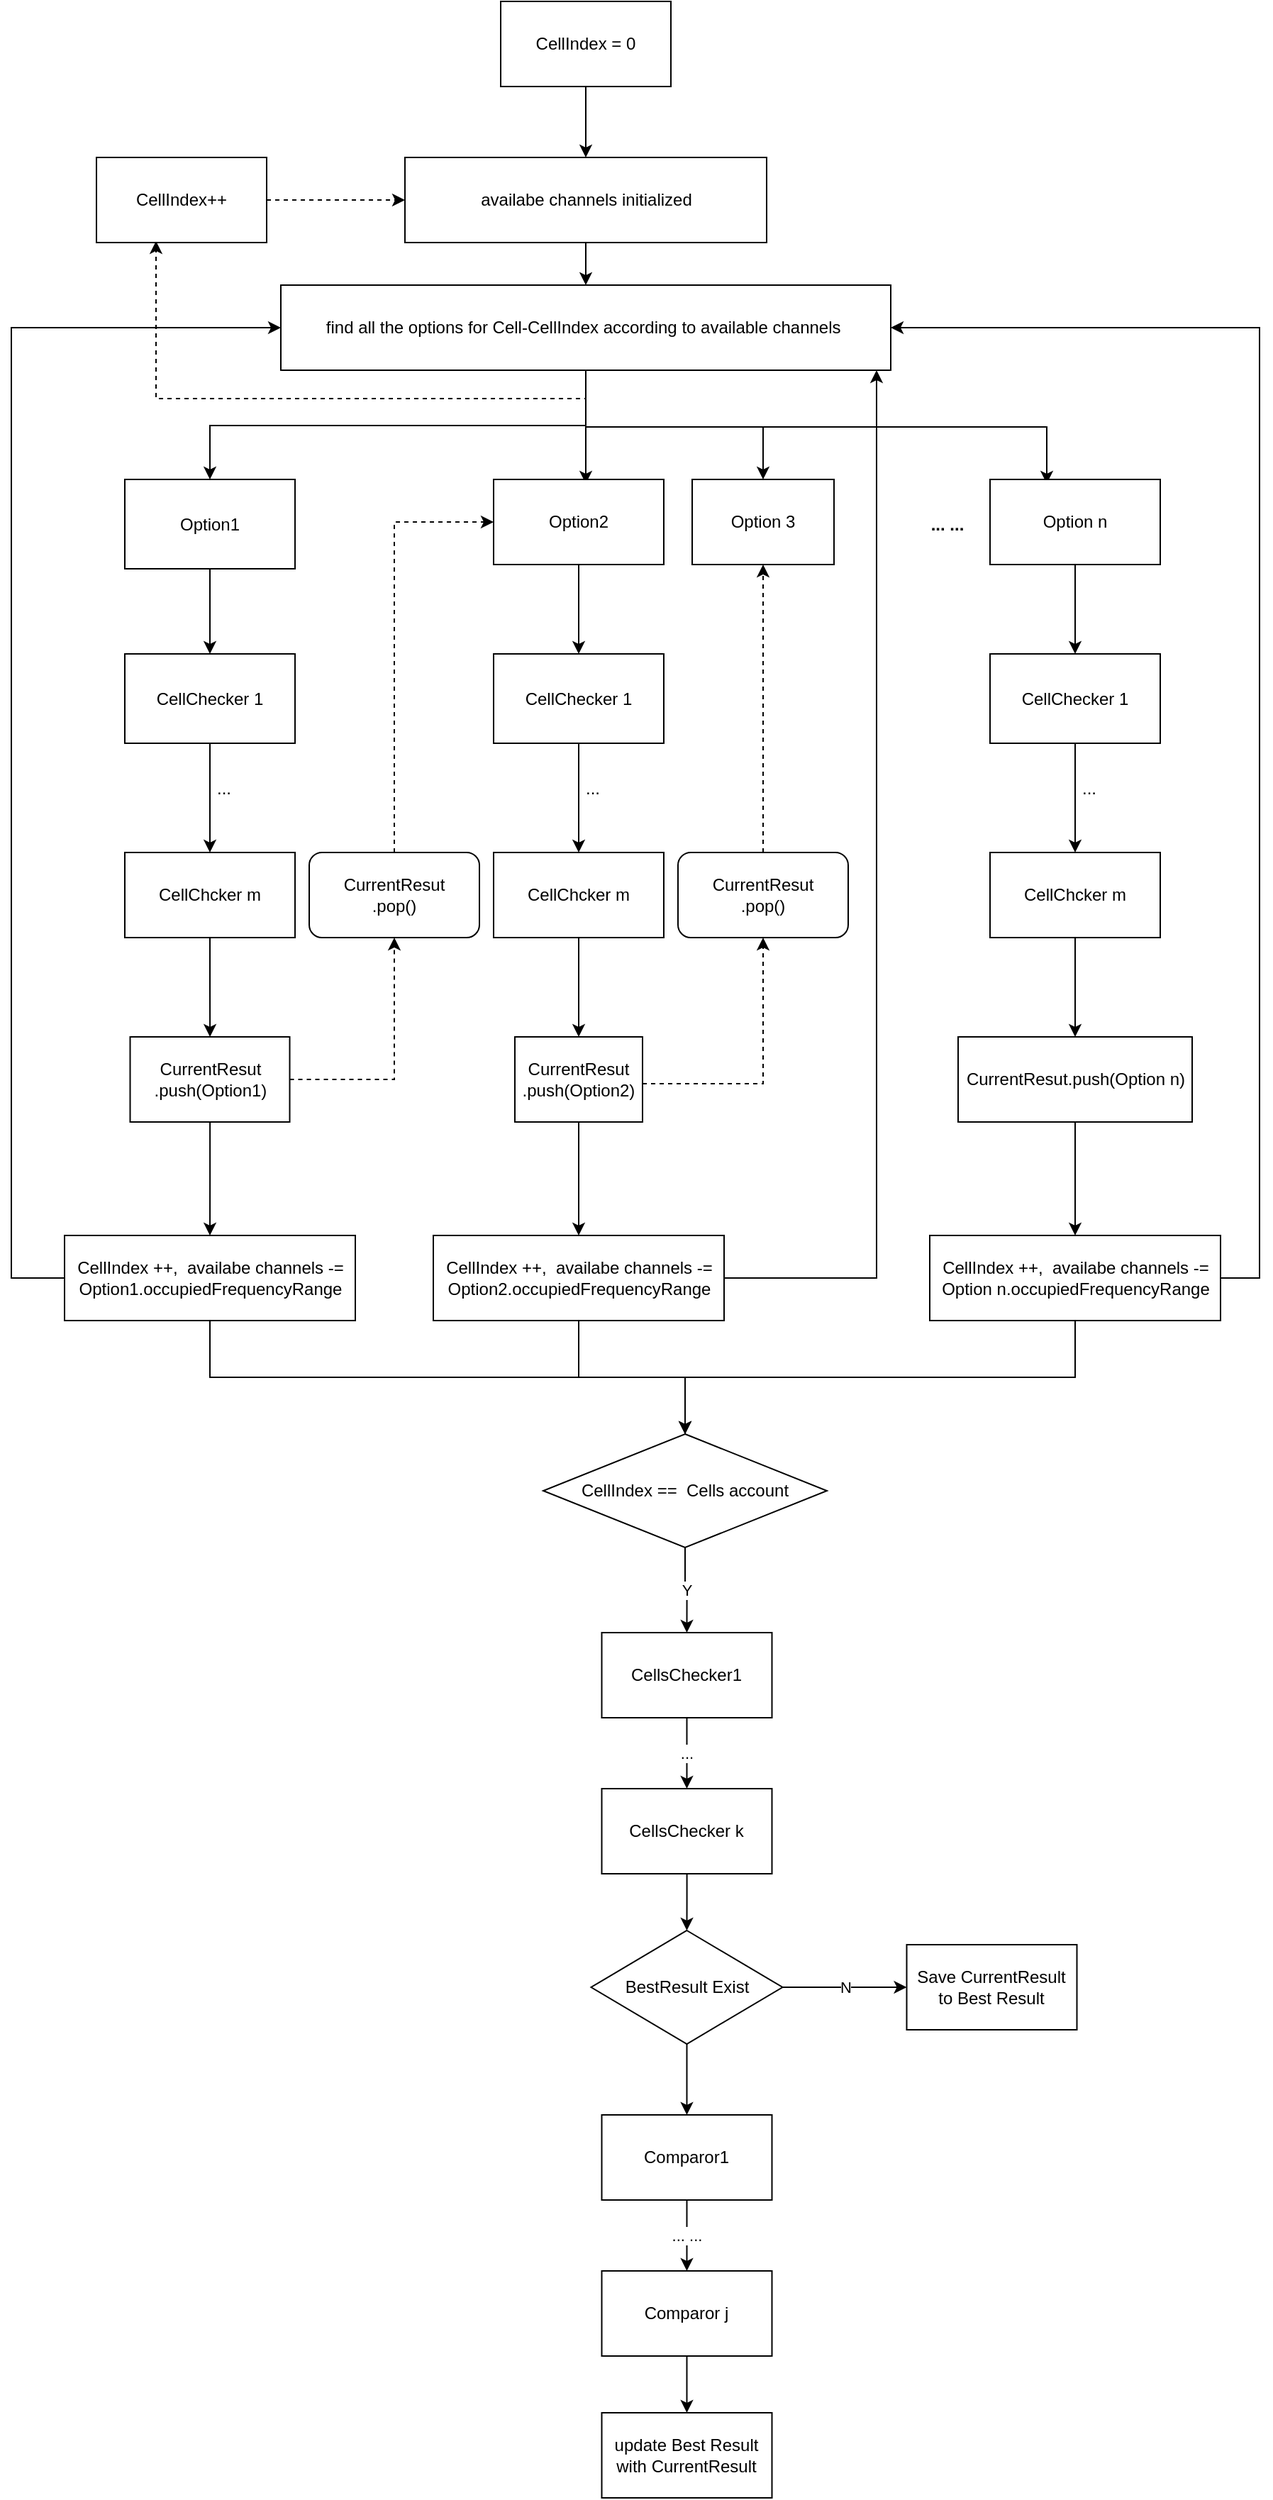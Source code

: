 <mxfile version="20.0.1" type="github">
  <diagram id="_SZhGakAwVNu_JaTL4R5" name="Page-1">
    <mxGraphModel dx="1422" dy="762" grid="1" gridSize="10" guides="1" tooltips="1" connect="1" arrows="1" fold="1" page="1" pageScale="1" pageWidth="1169" pageHeight="1654" math="0" shadow="0">
      <root>
        <mxCell id="0" />
        <mxCell id="1" parent="0" />
        <mxCell id="PlKWQWVCTSvgzW_VSYNQ-3" value="" style="edgeStyle=orthogonalEdgeStyle;rounded=0;orthogonalLoop=1;jettySize=auto;html=1;" edge="1" parent="1" source="PlKWQWVCTSvgzW_VSYNQ-1" target="PlKWQWVCTSvgzW_VSYNQ-2">
          <mxGeometry relative="1" as="geometry" />
        </mxCell>
        <mxCell id="PlKWQWVCTSvgzW_VSYNQ-1" value="&amp;nbsp;availabe channels initialized&amp;nbsp;" style="rounded=0;whiteSpace=wrap;html=1;" vertex="1" parent="1">
          <mxGeometry x="397.5" y="140" width="255" height="60" as="geometry" />
        </mxCell>
        <mxCell id="PlKWQWVCTSvgzW_VSYNQ-8" style="edgeStyle=orthogonalEdgeStyle;rounded=0;orthogonalLoop=1;jettySize=auto;html=1;" edge="1" parent="1" source="PlKWQWVCTSvgzW_VSYNQ-2">
          <mxGeometry relative="1" as="geometry">
            <mxPoint x="525" y="370" as="targetPoint" />
          </mxGeometry>
        </mxCell>
        <mxCell id="PlKWQWVCTSvgzW_VSYNQ-12" style="edgeStyle=orthogonalEdgeStyle;rounded=0;orthogonalLoop=1;jettySize=auto;html=1;" edge="1" parent="1" source="PlKWQWVCTSvgzW_VSYNQ-2">
          <mxGeometry relative="1" as="geometry">
            <mxPoint x="850" y="370" as="targetPoint" />
            <Array as="points">
              <mxPoint x="525" y="330" />
              <mxPoint x="850" y="330" />
            </Array>
          </mxGeometry>
        </mxCell>
        <mxCell id="PlKWQWVCTSvgzW_VSYNQ-93" style="edgeStyle=orthogonalEdgeStyle;rounded=0;orthogonalLoop=1;jettySize=auto;html=1;entryX=0.35;entryY=0.983;entryDx=0;entryDy=0;entryPerimeter=0;dashed=1;" edge="1" parent="1" source="PlKWQWVCTSvgzW_VSYNQ-2" target="PlKWQWVCTSvgzW_VSYNQ-91">
          <mxGeometry relative="1" as="geometry">
            <Array as="points">
              <mxPoint x="525" y="310" />
              <mxPoint x="222" y="310" />
            </Array>
          </mxGeometry>
        </mxCell>
        <mxCell id="PlKWQWVCTSvgzW_VSYNQ-97" style="edgeStyle=orthogonalEdgeStyle;rounded=0;orthogonalLoop=1;jettySize=auto;html=1;" edge="1" parent="1" source="PlKWQWVCTSvgzW_VSYNQ-2" target="PlKWQWVCTSvgzW_VSYNQ-4">
          <mxGeometry relative="1" as="geometry">
            <Array as="points">
              <mxPoint x="525" y="329" />
              <mxPoint x="260" y="329" />
            </Array>
          </mxGeometry>
        </mxCell>
        <mxCell id="PlKWQWVCTSvgzW_VSYNQ-2" value="find all the options for Cell-CellIndex according to available channels&amp;nbsp;" style="whiteSpace=wrap;html=1;rounded=0;" vertex="1" parent="1">
          <mxGeometry x="310" y="230" width="430" height="60" as="geometry" />
        </mxCell>
        <mxCell id="PlKWQWVCTSvgzW_VSYNQ-16" value="" style="edgeStyle=orthogonalEdgeStyle;rounded=0;orthogonalLoop=1;jettySize=auto;html=1;" edge="1" parent="1" source="PlKWQWVCTSvgzW_VSYNQ-4" target="PlKWQWVCTSvgzW_VSYNQ-15">
          <mxGeometry relative="1" as="geometry" />
        </mxCell>
        <mxCell id="PlKWQWVCTSvgzW_VSYNQ-4" value="Option1" style="whiteSpace=wrap;html=1;rounded=0;" vertex="1" parent="1">
          <mxGeometry x="200" y="367" width="120" height="63" as="geometry" />
        </mxCell>
        <mxCell id="PlKWQWVCTSvgzW_VSYNQ-35" style="edgeStyle=orthogonalEdgeStyle;rounded=0;orthogonalLoop=1;jettySize=auto;html=1;entryX=0.5;entryY=0;entryDx=0;entryDy=0;" edge="1" parent="1" source="PlKWQWVCTSvgzW_VSYNQ-9" target="PlKWQWVCTSvgzW_VSYNQ-28">
          <mxGeometry relative="1" as="geometry" />
        </mxCell>
        <mxCell id="PlKWQWVCTSvgzW_VSYNQ-9" value="Option2" style="whiteSpace=wrap;html=1;rounded=0;" vertex="1" parent="1">
          <mxGeometry x="460" y="367" width="120" height="60" as="geometry" />
        </mxCell>
        <mxCell id="PlKWQWVCTSvgzW_VSYNQ-44" style="edgeStyle=orthogonalEdgeStyle;rounded=0;orthogonalLoop=1;jettySize=auto;html=1;entryX=0.5;entryY=0;entryDx=0;entryDy=0;" edge="1" parent="1" source="PlKWQWVCTSvgzW_VSYNQ-13" target="PlKWQWVCTSvgzW_VSYNQ-37">
          <mxGeometry relative="1" as="geometry" />
        </mxCell>
        <mxCell id="PlKWQWVCTSvgzW_VSYNQ-13" value="Option n" style="rounded=0;whiteSpace=wrap;html=1;" vertex="1" parent="1">
          <mxGeometry x="810" y="367" width="120" height="60" as="geometry" />
        </mxCell>
        <mxCell id="PlKWQWVCTSvgzW_VSYNQ-14" value="&lt;b&gt;... ...&lt;/b&gt;" style="text;html=1;strokeColor=none;fillColor=none;align=center;verticalAlign=middle;whiteSpace=wrap;rounded=0;" vertex="1" parent="1">
          <mxGeometry x="750" y="383.5" width="60" height="30" as="geometry" />
        </mxCell>
        <mxCell id="PlKWQWVCTSvgzW_VSYNQ-18" value="" style="edgeStyle=orthogonalEdgeStyle;rounded=0;orthogonalLoop=1;jettySize=auto;html=1;" edge="1" parent="1" source="PlKWQWVCTSvgzW_VSYNQ-15" target="PlKWQWVCTSvgzW_VSYNQ-17">
          <mxGeometry relative="1" as="geometry" />
        </mxCell>
        <mxCell id="PlKWQWVCTSvgzW_VSYNQ-15" value="CellChecker 1" style="whiteSpace=wrap;html=1;rounded=0;" vertex="1" parent="1">
          <mxGeometry x="200" y="490" width="120" height="63" as="geometry" />
        </mxCell>
        <mxCell id="PlKWQWVCTSvgzW_VSYNQ-21" value="" style="edgeStyle=orthogonalEdgeStyle;rounded=0;orthogonalLoop=1;jettySize=auto;html=1;" edge="1" parent="1" source="PlKWQWVCTSvgzW_VSYNQ-17" target="PlKWQWVCTSvgzW_VSYNQ-20">
          <mxGeometry relative="1" as="geometry" />
        </mxCell>
        <mxCell id="PlKWQWVCTSvgzW_VSYNQ-17" value="CellChcker m" style="whiteSpace=wrap;html=1;rounded=0;" vertex="1" parent="1">
          <mxGeometry x="200" y="630" width="120" height="60" as="geometry" />
        </mxCell>
        <mxCell id="PlKWQWVCTSvgzW_VSYNQ-19" value="..." style="text;html=1;strokeColor=none;fillColor=none;align=center;verticalAlign=middle;whiteSpace=wrap;rounded=0;" vertex="1" parent="1">
          <mxGeometry x="240" y="570" width="60" height="30" as="geometry" />
        </mxCell>
        <mxCell id="PlKWQWVCTSvgzW_VSYNQ-23" value="" style="edgeStyle=orthogonalEdgeStyle;rounded=0;orthogonalLoop=1;jettySize=auto;html=1;" edge="1" parent="1" source="PlKWQWVCTSvgzW_VSYNQ-20" target="PlKWQWVCTSvgzW_VSYNQ-22">
          <mxGeometry relative="1" as="geometry" />
        </mxCell>
        <mxCell id="PlKWQWVCTSvgzW_VSYNQ-20" value="CurrentResut&lt;br&gt;.push(Option1)" style="whiteSpace=wrap;html=1;rounded=0;" vertex="1" parent="1">
          <mxGeometry x="203.75" y="760" width="112.5" height="60" as="geometry" />
        </mxCell>
        <mxCell id="PlKWQWVCTSvgzW_VSYNQ-24" style="edgeStyle=orthogonalEdgeStyle;rounded=0;orthogonalLoop=1;jettySize=auto;html=1;entryX=0;entryY=0.5;entryDx=0;entryDy=0;" edge="1" parent="1" source="PlKWQWVCTSvgzW_VSYNQ-22" target="PlKWQWVCTSvgzW_VSYNQ-2">
          <mxGeometry relative="1" as="geometry">
            <mxPoint x="170" y="260" as="targetPoint" />
            <Array as="points">
              <mxPoint x="120" y="930" />
              <mxPoint x="120" y="260" />
            </Array>
          </mxGeometry>
        </mxCell>
        <mxCell id="PlKWQWVCTSvgzW_VSYNQ-68" style="edgeStyle=orthogonalEdgeStyle;rounded=0;orthogonalLoop=1;jettySize=auto;html=1;entryX=0.5;entryY=0;entryDx=0;entryDy=0;" edge="1" parent="1" source="PlKWQWVCTSvgzW_VSYNQ-22" target="PlKWQWVCTSvgzW_VSYNQ-46">
          <mxGeometry relative="1" as="geometry">
            <Array as="points">
              <mxPoint x="260" y="1000" />
              <mxPoint x="595" y="1000" />
            </Array>
          </mxGeometry>
        </mxCell>
        <mxCell id="PlKWQWVCTSvgzW_VSYNQ-76" style="edgeStyle=orthogonalEdgeStyle;rounded=0;orthogonalLoop=1;jettySize=auto;html=1;entryX=0.5;entryY=1;entryDx=0;entryDy=0;dashed=1;exitX=1;exitY=0.5;exitDx=0;exitDy=0;" edge="1" parent="1" source="PlKWQWVCTSvgzW_VSYNQ-20" target="PlKWQWVCTSvgzW_VSYNQ-77">
          <mxGeometry relative="1" as="geometry">
            <mxPoint x="390" y="710" as="targetPoint" />
            <Array as="points">
              <mxPoint x="390" y="790" />
            </Array>
          </mxGeometry>
        </mxCell>
        <mxCell id="PlKWQWVCTSvgzW_VSYNQ-22" value="&lt;span style=&quot;&quot;&gt;CellIndex ++,&amp;nbsp;&amp;nbsp;&lt;/span&gt;availabe channels -= Option1.occupiedFrequencyRange" style="whiteSpace=wrap;html=1;rounded=0;" vertex="1" parent="1">
          <mxGeometry x="157.5" y="900" width="205" height="60" as="geometry" />
        </mxCell>
        <mxCell id="PlKWQWVCTSvgzW_VSYNQ-27" value="" style="edgeStyle=orthogonalEdgeStyle;rounded=0;orthogonalLoop=1;jettySize=auto;html=1;" edge="1" parent="1" source="PlKWQWVCTSvgzW_VSYNQ-28" target="PlKWQWVCTSvgzW_VSYNQ-30">
          <mxGeometry relative="1" as="geometry" />
        </mxCell>
        <mxCell id="PlKWQWVCTSvgzW_VSYNQ-28" value="CellChecker 1" style="whiteSpace=wrap;html=1;rounded=0;" vertex="1" parent="1">
          <mxGeometry x="460" y="490" width="120" height="63" as="geometry" />
        </mxCell>
        <mxCell id="PlKWQWVCTSvgzW_VSYNQ-29" value="" style="edgeStyle=orthogonalEdgeStyle;rounded=0;orthogonalLoop=1;jettySize=auto;html=1;" edge="1" parent="1" source="PlKWQWVCTSvgzW_VSYNQ-30" target="PlKWQWVCTSvgzW_VSYNQ-33">
          <mxGeometry relative="1" as="geometry" />
        </mxCell>
        <mxCell id="PlKWQWVCTSvgzW_VSYNQ-30" value="CellChcker m" style="whiteSpace=wrap;html=1;rounded=0;" vertex="1" parent="1">
          <mxGeometry x="460" y="630" width="120" height="60" as="geometry" />
        </mxCell>
        <mxCell id="PlKWQWVCTSvgzW_VSYNQ-31" value="..." style="text;html=1;strokeColor=none;fillColor=none;align=center;verticalAlign=middle;whiteSpace=wrap;rounded=0;" vertex="1" parent="1">
          <mxGeometry x="500" y="570" width="60" height="30" as="geometry" />
        </mxCell>
        <mxCell id="PlKWQWVCTSvgzW_VSYNQ-32" value="" style="edgeStyle=orthogonalEdgeStyle;rounded=0;orthogonalLoop=1;jettySize=auto;html=1;" edge="1" parent="1" source="PlKWQWVCTSvgzW_VSYNQ-33" target="PlKWQWVCTSvgzW_VSYNQ-34">
          <mxGeometry relative="1" as="geometry" />
        </mxCell>
        <mxCell id="PlKWQWVCTSvgzW_VSYNQ-33" value="CurrentResut&lt;br&gt;.push(Option2)" style="whiteSpace=wrap;html=1;rounded=0;" vertex="1" parent="1">
          <mxGeometry x="475" y="760" width="90" height="60" as="geometry" />
        </mxCell>
        <mxCell id="PlKWQWVCTSvgzW_VSYNQ-70" style="edgeStyle=orthogonalEdgeStyle;rounded=0;orthogonalLoop=1;jettySize=auto;html=1;entryX=0.5;entryY=0;entryDx=0;entryDy=0;" edge="1" parent="1" source="PlKWQWVCTSvgzW_VSYNQ-34" target="PlKWQWVCTSvgzW_VSYNQ-46">
          <mxGeometry relative="1" as="geometry" />
        </mxCell>
        <mxCell id="PlKWQWVCTSvgzW_VSYNQ-72" style="edgeStyle=orthogonalEdgeStyle;rounded=0;orthogonalLoop=1;jettySize=auto;html=1;exitX=1;exitY=0.5;exitDx=0;exitDy=0;" edge="1" parent="1" source="PlKWQWVCTSvgzW_VSYNQ-34">
          <mxGeometry relative="1" as="geometry">
            <mxPoint x="730" y="290" as="targetPoint" />
            <Array as="points">
              <mxPoint x="730" y="930" />
            </Array>
          </mxGeometry>
        </mxCell>
        <mxCell id="PlKWQWVCTSvgzW_VSYNQ-34" value="&lt;span style=&quot;&quot;&gt;CellIndex ++,&amp;nbsp;&amp;nbsp;&lt;/span&gt;availabe channels -= Option2.occupiedFrequencyRange" style="whiteSpace=wrap;html=1;rounded=0;" vertex="1" parent="1">
          <mxGeometry x="417.5" y="900" width="205" height="60" as="geometry" />
        </mxCell>
        <mxCell id="PlKWQWVCTSvgzW_VSYNQ-36" value="" style="edgeStyle=orthogonalEdgeStyle;rounded=0;orthogonalLoop=1;jettySize=auto;html=1;" edge="1" parent="1" source="PlKWQWVCTSvgzW_VSYNQ-37" target="PlKWQWVCTSvgzW_VSYNQ-39">
          <mxGeometry relative="1" as="geometry" />
        </mxCell>
        <mxCell id="PlKWQWVCTSvgzW_VSYNQ-37" value="CellChecker 1" style="whiteSpace=wrap;html=1;rounded=0;" vertex="1" parent="1">
          <mxGeometry x="810" y="490" width="120" height="63" as="geometry" />
        </mxCell>
        <mxCell id="PlKWQWVCTSvgzW_VSYNQ-38" value="" style="edgeStyle=orthogonalEdgeStyle;rounded=0;orthogonalLoop=1;jettySize=auto;html=1;" edge="1" parent="1" source="PlKWQWVCTSvgzW_VSYNQ-39" target="PlKWQWVCTSvgzW_VSYNQ-42">
          <mxGeometry relative="1" as="geometry" />
        </mxCell>
        <mxCell id="PlKWQWVCTSvgzW_VSYNQ-39" value="CellChcker m" style="whiteSpace=wrap;html=1;rounded=0;" vertex="1" parent="1">
          <mxGeometry x="810" y="630" width="120" height="60" as="geometry" />
        </mxCell>
        <mxCell id="PlKWQWVCTSvgzW_VSYNQ-40" value="..." style="text;html=1;strokeColor=none;fillColor=none;align=center;verticalAlign=middle;whiteSpace=wrap;rounded=0;" vertex="1" parent="1">
          <mxGeometry x="850" y="570" width="60" height="30" as="geometry" />
        </mxCell>
        <mxCell id="PlKWQWVCTSvgzW_VSYNQ-41" value="" style="edgeStyle=orthogonalEdgeStyle;rounded=0;orthogonalLoop=1;jettySize=auto;html=1;" edge="1" parent="1" source="PlKWQWVCTSvgzW_VSYNQ-42" target="PlKWQWVCTSvgzW_VSYNQ-43">
          <mxGeometry relative="1" as="geometry" />
        </mxCell>
        <mxCell id="PlKWQWVCTSvgzW_VSYNQ-42" value="CurrentResut.push(Option n)" style="whiteSpace=wrap;html=1;rounded=0;" vertex="1" parent="1">
          <mxGeometry x="787.5" y="760" width="165" height="60" as="geometry" />
        </mxCell>
        <mxCell id="PlKWQWVCTSvgzW_VSYNQ-71" style="edgeStyle=orthogonalEdgeStyle;rounded=0;orthogonalLoop=1;jettySize=auto;html=1;entryX=0.5;entryY=0;entryDx=0;entryDy=0;" edge="1" parent="1" source="PlKWQWVCTSvgzW_VSYNQ-43" target="PlKWQWVCTSvgzW_VSYNQ-46">
          <mxGeometry relative="1" as="geometry">
            <Array as="points">
              <mxPoint x="870" y="1000" />
              <mxPoint x="595" y="1000" />
            </Array>
          </mxGeometry>
        </mxCell>
        <mxCell id="PlKWQWVCTSvgzW_VSYNQ-73" style="edgeStyle=orthogonalEdgeStyle;rounded=0;orthogonalLoop=1;jettySize=auto;html=1;entryX=1;entryY=0.5;entryDx=0;entryDy=0;" edge="1" parent="1" source="PlKWQWVCTSvgzW_VSYNQ-43" target="PlKWQWVCTSvgzW_VSYNQ-2">
          <mxGeometry relative="1" as="geometry">
            <mxPoint x="1020" y="278" as="targetPoint" />
            <Array as="points">
              <mxPoint x="1000" y="930" />
              <mxPoint x="1000" y="260" />
            </Array>
          </mxGeometry>
        </mxCell>
        <mxCell id="PlKWQWVCTSvgzW_VSYNQ-43" value="&lt;span style=&quot;&quot;&gt;CellIndex ++,&amp;nbsp;&amp;nbsp;&lt;/span&gt;availabe channels -= Option n.occupiedFrequencyRange" style="whiteSpace=wrap;html=1;rounded=0;" vertex="1" parent="1">
          <mxGeometry x="767.5" y="900" width="205" height="60" as="geometry" />
        </mxCell>
        <mxCell id="PlKWQWVCTSvgzW_VSYNQ-48" value="Y" style="edgeStyle=orthogonalEdgeStyle;rounded=0;orthogonalLoop=1;jettySize=auto;html=1;entryX=0.5;entryY=0;entryDx=0;entryDy=0;" edge="1" parent="1" source="PlKWQWVCTSvgzW_VSYNQ-46" target="PlKWQWVCTSvgzW_VSYNQ-50">
          <mxGeometry relative="1" as="geometry">
            <mxPoint x="595" y="1210" as="targetPoint" />
          </mxGeometry>
        </mxCell>
        <mxCell id="PlKWQWVCTSvgzW_VSYNQ-46" value="CellIndex ==&amp;nbsp; Cells account" style="rhombus;whiteSpace=wrap;html=1;" vertex="1" parent="1">
          <mxGeometry x="495" y="1040" width="200" height="80" as="geometry" />
        </mxCell>
        <mxCell id="PlKWQWVCTSvgzW_VSYNQ-52" value="..." style="edgeStyle=orthogonalEdgeStyle;rounded=0;orthogonalLoop=1;jettySize=auto;html=1;" edge="1" parent="1" source="PlKWQWVCTSvgzW_VSYNQ-50" target="PlKWQWVCTSvgzW_VSYNQ-51">
          <mxGeometry relative="1" as="geometry" />
        </mxCell>
        <mxCell id="PlKWQWVCTSvgzW_VSYNQ-50" value="CellsChecker1" style="rounded=0;whiteSpace=wrap;html=1;" vertex="1" parent="1">
          <mxGeometry x="536.25" y="1180" width="120" height="60" as="geometry" />
        </mxCell>
        <mxCell id="PlKWQWVCTSvgzW_VSYNQ-54" value="" style="edgeStyle=orthogonalEdgeStyle;rounded=0;orthogonalLoop=1;jettySize=auto;html=1;" edge="1" parent="1" source="PlKWQWVCTSvgzW_VSYNQ-51">
          <mxGeometry relative="1" as="geometry">
            <mxPoint x="596.25" y="1390" as="targetPoint" />
          </mxGeometry>
        </mxCell>
        <mxCell id="PlKWQWVCTSvgzW_VSYNQ-51" value="CellsChecker k" style="whiteSpace=wrap;html=1;rounded=0;" vertex="1" parent="1">
          <mxGeometry x="536.25" y="1290" width="120" height="60" as="geometry" />
        </mxCell>
        <mxCell id="PlKWQWVCTSvgzW_VSYNQ-59" value="N" style="edgeStyle=orthogonalEdgeStyle;rounded=0;orthogonalLoop=1;jettySize=auto;html=1;" edge="1" parent="1" source="PlKWQWVCTSvgzW_VSYNQ-57" target="PlKWQWVCTSvgzW_VSYNQ-58">
          <mxGeometry relative="1" as="geometry" />
        </mxCell>
        <mxCell id="PlKWQWVCTSvgzW_VSYNQ-61" value="" style="edgeStyle=orthogonalEdgeStyle;rounded=0;orthogonalLoop=1;jettySize=auto;html=1;entryX=0.5;entryY=0;entryDx=0;entryDy=0;" edge="1" parent="1" source="PlKWQWVCTSvgzW_VSYNQ-57" target="PlKWQWVCTSvgzW_VSYNQ-62">
          <mxGeometry relative="1" as="geometry">
            <mxPoint x="596.25" y="1550" as="targetPoint" />
          </mxGeometry>
        </mxCell>
        <mxCell id="PlKWQWVCTSvgzW_VSYNQ-57" value="BestResult Exist" style="rhombus;whiteSpace=wrap;html=1;" vertex="1" parent="1">
          <mxGeometry x="528.75" y="1390" width="135" height="80" as="geometry" />
        </mxCell>
        <mxCell id="PlKWQWVCTSvgzW_VSYNQ-58" value="Save CurrentResult&lt;br&gt;to Best Result" style="whiteSpace=wrap;html=1;" vertex="1" parent="1">
          <mxGeometry x="751.25" y="1400" width="120" height="60" as="geometry" />
        </mxCell>
        <mxCell id="PlKWQWVCTSvgzW_VSYNQ-65" value="... ..." style="edgeStyle=orthogonalEdgeStyle;rounded=0;orthogonalLoop=1;jettySize=auto;html=1;" edge="1" parent="1" source="PlKWQWVCTSvgzW_VSYNQ-62" target="PlKWQWVCTSvgzW_VSYNQ-64">
          <mxGeometry relative="1" as="geometry" />
        </mxCell>
        <mxCell id="PlKWQWVCTSvgzW_VSYNQ-62" value="Comparor1" style="rounded=0;whiteSpace=wrap;html=1;" vertex="1" parent="1">
          <mxGeometry x="536.25" y="1520" width="120" height="60" as="geometry" />
        </mxCell>
        <mxCell id="PlKWQWVCTSvgzW_VSYNQ-67" value="" style="edgeStyle=orthogonalEdgeStyle;rounded=0;orthogonalLoop=1;jettySize=auto;html=1;" edge="1" parent="1" source="PlKWQWVCTSvgzW_VSYNQ-64" target="PlKWQWVCTSvgzW_VSYNQ-66">
          <mxGeometry relative="1" as="geometry" />
        </mxCell>
        <mxCell id="PlKWQWVCTSvgzW_VSYNQ-64" value="Comparor j" style="whiteSpace=wrap;html=1;rounded=0;" vertex="1" parent="1">
          <mxGeometry x="536.25" y="1630" width="120" height="60" as="geometry" />
        </mxCell>
        <mxCell id="PlKWQWVCTSvgzW_VSYNQ-66" value="update Best Result with CurrentResult" style="whiteSpace=wrap;html=1;rounded=0;" vertex="1" parent="1">
          <mxGeometry x="536.25" y="1730" width="120" height="60" as="geometry" />
        </mxCell>
        <mxCell id="PlKWQWVCTSvgzW_VSYNQ-79" style="edgeStyle=orthogonalEdgeStyle;rounded=0;orthogonalLoop=1;jettySize=auto;html=1;entryX=0;entryY=0.5;entryDx=0;entryDy=0;dashed=1;" edge="1" parent="1" source="PlKWQWVCTSvgzW_VSYNQ-77" target="PlKWQWVCTSvgzW_VSYNQ-9">
          <mxGeometry relative="1" as="geometry">
            <Array as="points">
              <mxPoint x="390" y="397" />
            </Array>
          </mxGeometry>
        </mxCell>
        <mxCell id="PlKWQWVCTSvgzW_VSYNQ-77" value="&lt;span style=&quot;&quot;&gt;CurrentResut&lt;/span&gt;&lt;br style=&quot;&quot;&gt;&lt;span style=&quot;&quot;&gt;.pop()&lt;/span&gt;" style="rounded=1;whiteSpace=wrap;html=1;" vertex="1" parent="1">
          <mxGeometry x="330" y="630" width="120" height="60" as="geometry" />
        </mxCell>
        <mxCell id="PlKWQWVCTSvgzW_VSYNQ-80" style="edgeStyle=orthogonalEdgeStyle;rounded=0;orthogonalLoop=1;jettySize=auto;html=1;entryX=0.5;entryY=1;entryDx=0;entryDy=0;dashed=1;exitX=1;exitY=0.5;exitDx=0;exitDy=0;" edge="1" parent="1" target="PlKWQWVCTSvgzW_VSYNQ-82">
          <mxGeometry relative="1" as="geometry">
            <mxPoint x="638.75" y="713" as="targetPoint" />
            <mxPoint x="565" y="793" as="sourcePoint" />
            <Array as="points">
              <mxPoint x="650" y="793" />
            </Array>
          </mxGeometry>
        </mxCell>
        <mxCell id="PlKWQWVCTSvgzW_VSYNQ-83" style="edgeStyle=orthogonalEdgeStyle;rounded=0;orthogonalLoop=1;jettySize=auto;html=1;dashed=1;entryX=0.5;entryY=1;entryDx=0;entryDy=0;" edge="1" parent="1" source="PlKWQWVCTSvgzW_VSYNQ-82" target="PlKWQWVCTSvgzW_VSYNQ-84">
          <mxGeometry relative="1" as="geometry">
            <mxPoint x="650" y="430" as="targetPoint" />
          </mxGeometry>
        </mxCell>
        <mxCell id="PlKWQWVCTSvgzW_VSYNQ-82" value="&lt;span style=&quot;&quot;&gt;CurrentResut&lt;/span&gt;&lt;br style=&quot;&quot;&gt;&lt;span style=&quot;&quot;&gt;.pop()&lt;/span&gt;" style="rounded=1;whiteSpace=wrap;html=1;" vertex="1" parent="1">
          <mxGeometry x="590" y="630" width="120" height="60" as="geometry" />
        </mxCell>
        <mxCell id="PlKWQWVCTSvgzW_VSYNQ-84" value="Option 3" style="rounded=0;whiteSpace=wrap;html=1;" vertex="1" parent="1">
          <mxGeometry x="600" y="367" width="100" height="60" as="geometry" />
        </mxCell>
        <mxCell id="PlKWQWVCTSvgzW_VSYNQ-88" style="edgeStyle=orthogonalEdgeStyle;rounded=0;orthogonalLoop=1;jettySize=auto;html=1;" edge="1" parent="1" source="PlKWQWVCTSvgzW_VSYNQ-87" target="PlKWQWVCTSvgzW_VSYNQ-1">
          <mxGeometry relative="1" as="geometry" />
        </mxCell>
        <mxCell id="PlKWQWVCTSvgzW_VSYNQ-87" value="&lt;span style=&quot;&quot;&gt;CellIndex = 0&lt;/span&gt;" style="rounded=0;whiteSpace=wrap;html=1;" vertex="1" parent="1">
          <mxGeometry x="465" y="30" width="120" height="60" as="geometry" />
        </mxCell>
        <mxCell id="PlKWQWVCTSvgzW_VSYNQ-92" style="edgeStyle=orthogonalEdgeStyle;rounded=0;orthogonalLoop=1;jettySize=auto;html=1;entryX=0;entryY=0.5;entryDx=0;entryDy=0;dashed=1;" edge="1" parent="1" source="PlKWQWVCTSvgzW_VSYNQ-91" target="PlKWQWVCTSvgzW_VSYNQ-1">
          <mxGeometry relative="1" as="geometry" />
        </mxCell>
        <mxCell id="PlKWQWVCTSvgzW_VSYNQ-91" value="CellIndex++" style="rounded=0;whiteSpace=wrap;html=1;" vertex="1" parent="1">
          <mxGeometry x="180" y="140" width="120" height="60" as="geometry" />
        </mxCell>
        <mxCell id="PlKWQWVCTSvgzW_VSYNQ-94" value="" style="endArrow=classic;html=1;rounded=0;entryX=0.5;entryY=0;entryDx=0;entryDy=0;" edge="1" parent="1" target="PlKWQWVCTSvgzW_VSYNQ-84">
          <mxGeometry width="50" height="50" relative="1" as="geometry">
            <mxPoint x="650" y="330" as="sourcePoint" />
            <mxPoint x="680" y="330" as="targetPoint" />
          </mxGeometry>
        </mxCell>
      </root>
    </mxGraphModel>
  </diagram>
</mxfile>
